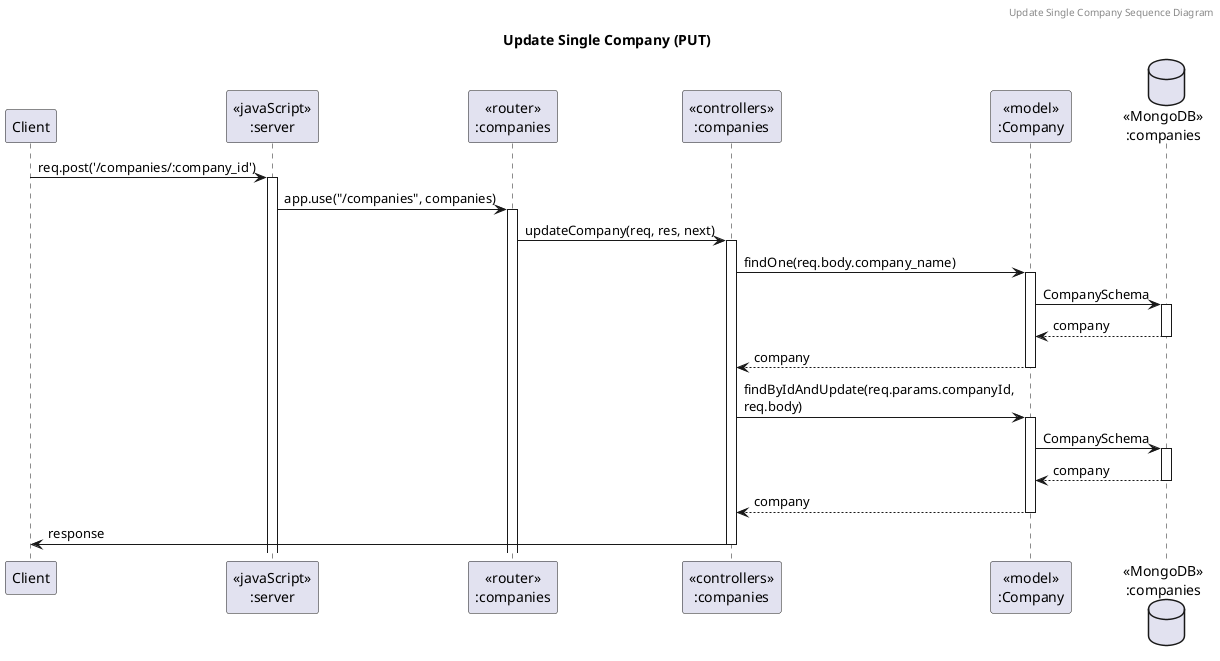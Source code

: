 @startuml Update Single Company (PUT)

header Update Single Company Sequence Diagram
title "Update Single Company (PUT)"

participant "Client" as client
participant "<<javaScript>>\n:server" as server
participant "<<router>>\n:companies" as routerCompanies
participant "<<controllers>>\n:companies" as controllersCompanies
participant "<<model>>\n:Company" as modelCompanies
database "<<MongoDB>>\n:companies" as CompaniesDatabase

client -> server ++:req.post('/companies/:company_id')
server -> routerCompanies ++:app.use("/companies", companies)
routerCompanies -> controllersCompanies ++:updateCompany(req, res, next)
controllersCompanies -> modelCompanies ++:findOne(req.body.company_name)
modelCompanies -> CompaniesDatabase ++: CompanySchema
CompaniesDatabase --> modelCompanies --: company
controllersCompanies <-- modelCompanies --: company
controllersCompanies -> modelCompanies ++:findByIdAndUpdate(req.params.companyId,\nreq.body)
modelCompanies -> CompaniesDatabase ++: CompanySchema
CompaniesDatabase --> modelCompanies --: company
controllersCompanies <-- modelCompanies --: company
controllersCompanies -> client --: response

@enduml